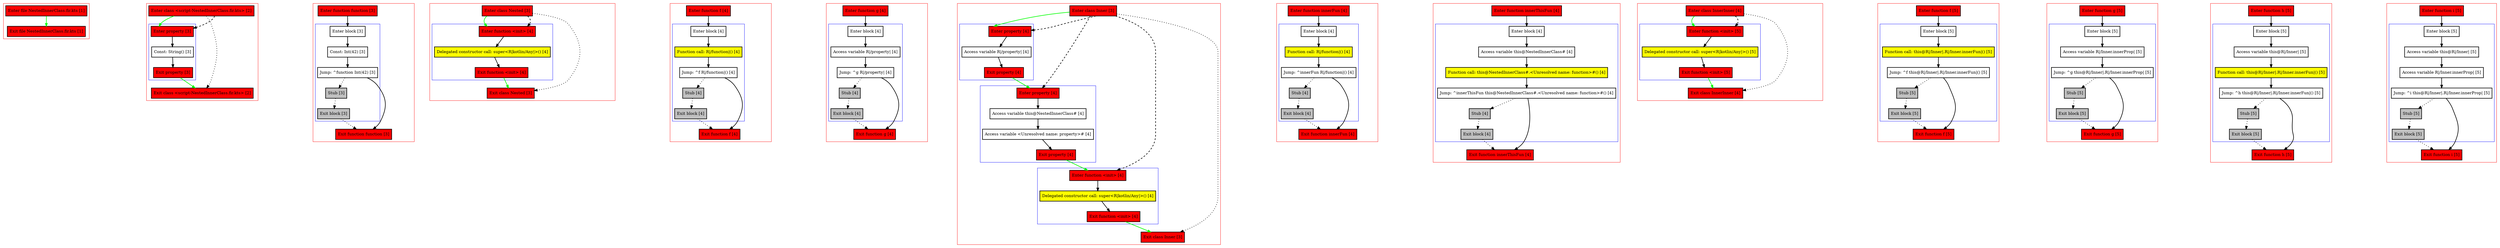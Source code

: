 digraph NestedInnerClass_fir_kts {
    graph [nodesep=3]
    node [shape=box penwidth=2]
    edge [penwidth=2]

    subgraph cluster_0 {
        color=red
        0 [label="Enter file NestedInnerClass.fir.kts [1]" style="filled" fillcolor=red];
        1 [label="Exit file NestedInnerClass.fir.kts [1]" style="filled" fillcolor=red];
    }
    0 -> {1} [color=green];

    subgraph cluster_1 {
        color=red
        2 [label="Enter class <script-NestedInnerClass.fir.kts> [2]" style="filled" fillcolor=red];
        subgraph cluster_2 {
            color=blue
            3 [label="Enter property [3]" style="filled" fillcolor=red];
            4 [label="Const: String() [3]"];
            5 [label="Exit property [3]" style="filled" fillcolor=red];
        }
        6 [label="Exit class <script-NestedInnerClass.fir.kts> [2]" style="filled" fillcolor=red];
    }
    2 -> {3} [color=green];
    2 -> {6} [style=dotted];
    2 -> {3} [style=dashed];
    3 -> {4};
    4 -> {5};
    5 -> {6} [color=green];

    subgraph cluster_3 {
        color=red
        7 [label="Enter function function [3]" style="filled" fillcolor=red];
        subgraph cluster_4 {
            color=blue
            8 [label="Enter block [3]"];
            9 [label="Const: Int(42) [3]"];
            10 [label="Jump: ^function Int(42) [3]"];
            11 [label="Stub [3]" style="filled" fillcolor=gray];
            12 [label="Exit block [3]" style="filled" fillcolor=gray];
        }
        13 [label="Exit function function [3]" style="filled" fillcolor=red];
    }
    7 -> {8};
    8 -> {9};
    9 -> {10};
    10 -> {13};
    10 -> {11} [style=dotted];
    11 -> {12} [style=dotted];
    12 -> {13} [style=dotted];

    subgraph cluster_5 {
        color=red
        14 [label="Enter class Nested [3]" style="filled" fillcolor=red];
        subgraph cluster_6 {
            color=blue
            15 [label="Enter function <init> [4]" style="filled" fillcolor=red];
            16 [label="Delegated constructor call: super<R|kotlin/Any|>() [4]" style="filled" fillcolor=yellow];
            17 [label="Exit function <init> [4]" style="filled" fillcolor=red];
        }
        18 [label="Exit class Nested [3]" style="filled" fillcolor=red];
    }
    14 -> {15} [color=green];
    14 -> {18} [style=dotted];
    14 -> {15} [style=dashed];
    15 -> {16};
    16 -> {17};
    17 -> {18} [color=green];

    subgraph cluster_7 {
        color=red
        19 [label="Enter function f [4]" style="filled" fillcolor=red];
        subgraph cluster_8 {
            color=blue
            20 [label="Enter block [4]"];
            21 [label="Function call: R|/function|() [4]" style="filled" fillcolor=yellow];
            22 [label="Jump: ^f R|/function|() [4]"];
            23 [label="Stub [4]" style="filled" fillcolor=gray];
            24 [label="Exit block [4]" style="filled" fillcolor=gray];
        }
        25 [label="Exit function f [4]" style="filled" fillcolor=red];
    }
    19 -> {20};
    20 -> {21};
    21 -> {22};
    22 -> {25};
    22 -> {23} [style=dotted];
    23 -> {24} [style=dotted];
    24 -> {25} [style=dotted];

    subgraph cluster_9 {
        color=red
        26 [label="Enter function g [4]" style="filled" fillcolor=red];
        subgraph cluster_10 {
            color=blue
            27 [label="Enter block [4]"];
            28 [label="Access variable R|/property| [4]"];
            29 [label="Jump: ^g R|/property| [4]"];
            30 [label="Stub [4]" style="filled" fillcolor=gray];
            31 [label="Exit block [4]" style="filled" fillcolor=gray];
        }
        32 [label="Exit function g [4]" style="filled" fillcolor=red];
    }
    26 -> {27};
    27 -> {28};
    28 -> {29};
    29 -> {32};
    29 -> {30} [style=dotted];
    30 -> {31} [style=dotted];
    31 -> {32} [style=dotted];

    subgraph cluster_11 {
        color=red
        33 [label="Enter class Inner [3]" style="filled" fillcolor=red];
        subgraph cluster_12 {
            color=blue
            34 [label="Enter property [4]" style="filled" fillcolor=red];
            35 [label="Access variable R|/property| [4]"];
            36 [label="Exit property [4]" style="filled" fillcolor=red];
        }
        subgraph cluster_13 {
            color=blue
            37 [label="Enter property [4]" style="filled" fillcolor=red];
            38 [label="Access variable this@NestedInnerClass# [4]"];
            39 [label="Access variable <Unresolved name: property># [4]"];
            40 [label="Exit property [4]" style="filled" fillcolor=red];
        }
        subgraph cluster_14 {
            color=blue
            41 [label="Enter function <init> [4]" style="filled" fillcolor=red];
            42 [label="Delegated constructor call: super<R|kotlin/Any|>() [4]" style="filled" fillcolor=yellow];
            43 [label="Exit function <init> [4]" style="filled" fillcolor=red];
        }
        44 [label="Exit class Inner [3]" style="filled" fillcolor=red];
    }
    33 -> {34} [color=green];
    33 -> {44} [style=dotted];
    33 -> {34 37 41} [style=dashed];
    34 -> {35};
    35 -> {36};
    36 -> {37} [color=green];
    37 -> {38};
    38 -> {39};
    39 -> {40};
    40 -> {41} [color=green];
    41 -> {42};
    42 -> {43};
    43 -> {44} [color=green];

    subgraph cluster_15 {
        color=red
        45 [label="Enter function innerFun [4]" style="filled" fillcolor=red];
        subgraph cluster_16 {
            color=blue
            46 [label="Enter block [4]"];
            47 [label="Function call: R|/function|() [4]" style="filled" fillcolor=yellow];
            48 [label="Jump: ^innerFun R|/function|() [4]"];
            49 [label="Stub [4]" style="filled" fillcolor=gray];
            50 [label="Exit block [4]" style="filled" fillcolor=gray];
        }
        51 [label="Exit function innerFun [4]" style="filled" fillcolor=red];
    }
    45 -> {46};
    46 -> {47};
    47 -> {48};
    48 -> {51};
    48 -> {49} [style=dotted];
    49 -> {50} [style=dotted];
    50 -> {51} [style=dotted];

    subgraph cluster_17 {
        color=red
        52 [label="Enter function innerThisFun [4]" style="filled" fillcolor=red];
        subgraph cluster_18 {
            color=blue
            53 [label="Enter block [4]"];
            54 [label="Access variable this@NestedInnerClass# [4]"];
            55 [label="Function call: this@NestedInnerClass#.<Unresolved name: function>#() [4]" style="filled" fillcolor=yellow];
            56 [label="Jump: ^innerThisFun this@NestedInnerClass#.<Unresolved name: function>#() [4]"];
            57 [label="Stub [4]" style="filled" fillcolor=gray];
            58 [label="Exit block [4]" style="filled" fillcolor=gray];
        }
        59 [label="Exit function innerThisFun [4]" style="filled" fillcolor=red];
    }
    52 -> {53};
    53 -> {54};
    54 -> {55};
    55 -> {56};
    56 -> {59};
    56 -> {57} [style=dotted];
    57 -> {58} [style=dotted];
    58 -> {59} [style=dotted];

    subgraph cluster_19 {
        color=red
        60 [label="Enter class InnerInner [4]" style="filled" fillcolor=red];
        subgraph cluster_20 {
            color=blue
            61 [label="Enter function <init> [5]" style="filled" fillcolor=red];
            62 [label="Delegated constructor call: super<R|kotlin/Any|>() [5]" style="filled" fillcolor=yellow];
            63 [label="Exit function <init> [5]" style="filled" fillcolor=red];
        }
        64 [label="Exit class InnerInner [4]" style="filled" fillcolor=red];
    }
    60 -> {61} [color=green];
    60 -> {64} [style=dotted];
    60 -> {61} [style=dashed];
    61 -> {62};
    62 -> {63};
    63 -> {64} [color=green];

    subgraph cluster_21 {
        color=red
        65 [label="Enter function f [5]" style="filled" fillcolor=red];
        subgraph cluster_22 {
            color=blue
            66 [label="Enter block [5]"];
            67 [label="Function call: this@R|/Inner|.R|/Inner.innerFun|() [5]" style="filled" fillcolor=yellow];
            68 [label="Jump: ^f this@R|/Inner|.R|/Inner.innerFun|() [5]"];
            69 [label="Stub [5]" style="filled" fillcolor=gray];
            70 [label="Exit block [5]" style="filled" fillcolor=gray];
        }
        71 [label="Exit function f [5]" style="filled" fillcolor=red];
    }
    65 -> {66};
    66 -> {67};
    67 -> {68};
    68 -> {71};
    68 -> {69} [style=dotted];
    69 -> {70} [style=dotted];
    70 -> {71} [style=dotted];

    subgraph cluster_23 {
        color=red
        72 [label="Enter function g [5]" style="filled" fillcolor=red];
        subgraph cluster_24 {
            color=blue
            73 [label="Enter block [5]"];
            74 [label="Access variable R|/Inner.innerProp| [5]"];
            75 [label="Jump: ^g this@R|/Inner|.R|/Inner.innerProp| [5]"];
            76 [label="Stub [5]" style="filled" fillcolor=gray];
            77 [label="Exit block [5]" style="filled" fillcolor=gray];
        }
        78 [label="Exit function g [5]" style="filled" fillcolor=red];
    }
    72 -> {73};
    73 -> {74};
    74 -> {75};
    75 -> {78};
    75 -> {76} [style=dotted];
    76 -> {77} [style=dotted];
    77 -> {78} [style=dotted];

    subgraph cluster_25 {
        color=red
        79 [label="Enter function h [5]" style="filled" fillcolor=red];
        subgraph cluster_26 {
            color=blue
            80 [label="Enter block [5]"];
            81 [label="Access variable this@R|/Inner| [5]"];
            82 [label="Function call: this@R|/Inner|.R|/Inner.innerFun|() [5]" style="filled" fillcolor=yellow];
            83 [label="Jump: ^h this@R|/Inner|.R|/Inner.innerFun|() [5]"];
            84 [label="Stub [5]" style="filled" fillcolor=gray];
            85 [label="Exit block [5]" style="filled" fillcolor=gray];
        }
        86 [label="Exit function h [5]" style="filled" fillcolor=red];
    }
    79 -> {80};
    80 -> {81};
    81 -> {82};
    82 -> {83};
    83 -> {86};
    83 -> {84} [style=dotted];
    84 -> {85} [style=dotted];
    85 -> {86} [style=dotted];

    subgraph cluster_27 {
        color=red
        87 [label="Enter function i [5]" style="filled" fillcolor=red];
        subgraph cluster_28 {
            color=blue
            88 [label="Enter block [5]"];
            89 [label="Access variable this@R|/Inner| [5]"];
            90 [label="Access variable R|/Inner.innerProp| [5]"];
            91 [label="Jump: ^i this@R|/Inner|.R|/Inner.innerProp| [5]"];
            92 [label="Stub [5]" style="filled" fillcolor=gray];
            93 [label="Exit block [5]" style="filled" fillcolor=gray];
        }
        94 [label="Exit function i [5]" style="filled" fillcolor=red];
    }
    87 -> {88};
    88 -> {89};
    89 -> {90};
    90 -> {91};
    91 -> {94};
    91 -> {92} [style=dotted];
    92 -> {93} [style=dotted];
    93 -> {94} [style=dotted];

}
